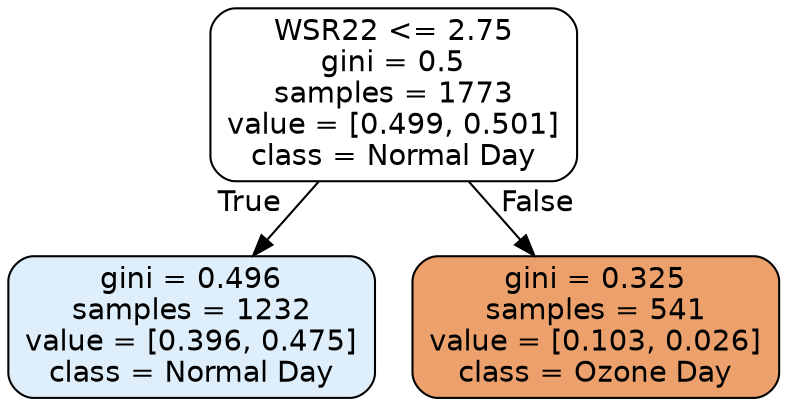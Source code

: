 digraph Tree {
node [shape=box, style="filled, rounded", color="black", fontname=helvetica] ;
edge [fontname=helvetica] ;
0 [label="WSR22 <= 2.75\ngini = 0.5\nsamples = 1773\nvalue = [0.499, 0.501]\nclass = Normal Day", fillcolor="#feffff"] ;
1 [label="gini = 0.496\nsamples = 1232\nvalue = [0.396, 0.475]\nclass = Normal Day", fillcolor="#deeffb"] ;
0 -> 1 [labeldistance=2.5, labelangle=45, headlabel="True"] ;
2 [label="gini = 0.325\nsamples = 541\nvalue = [0.103, 0.026]\nclass = Ozone Day", fillcolor="#eca16c"] ;
0 -> 2 [labeldistance=2.5, labelangle=-45, headlabel="False"] ;
}